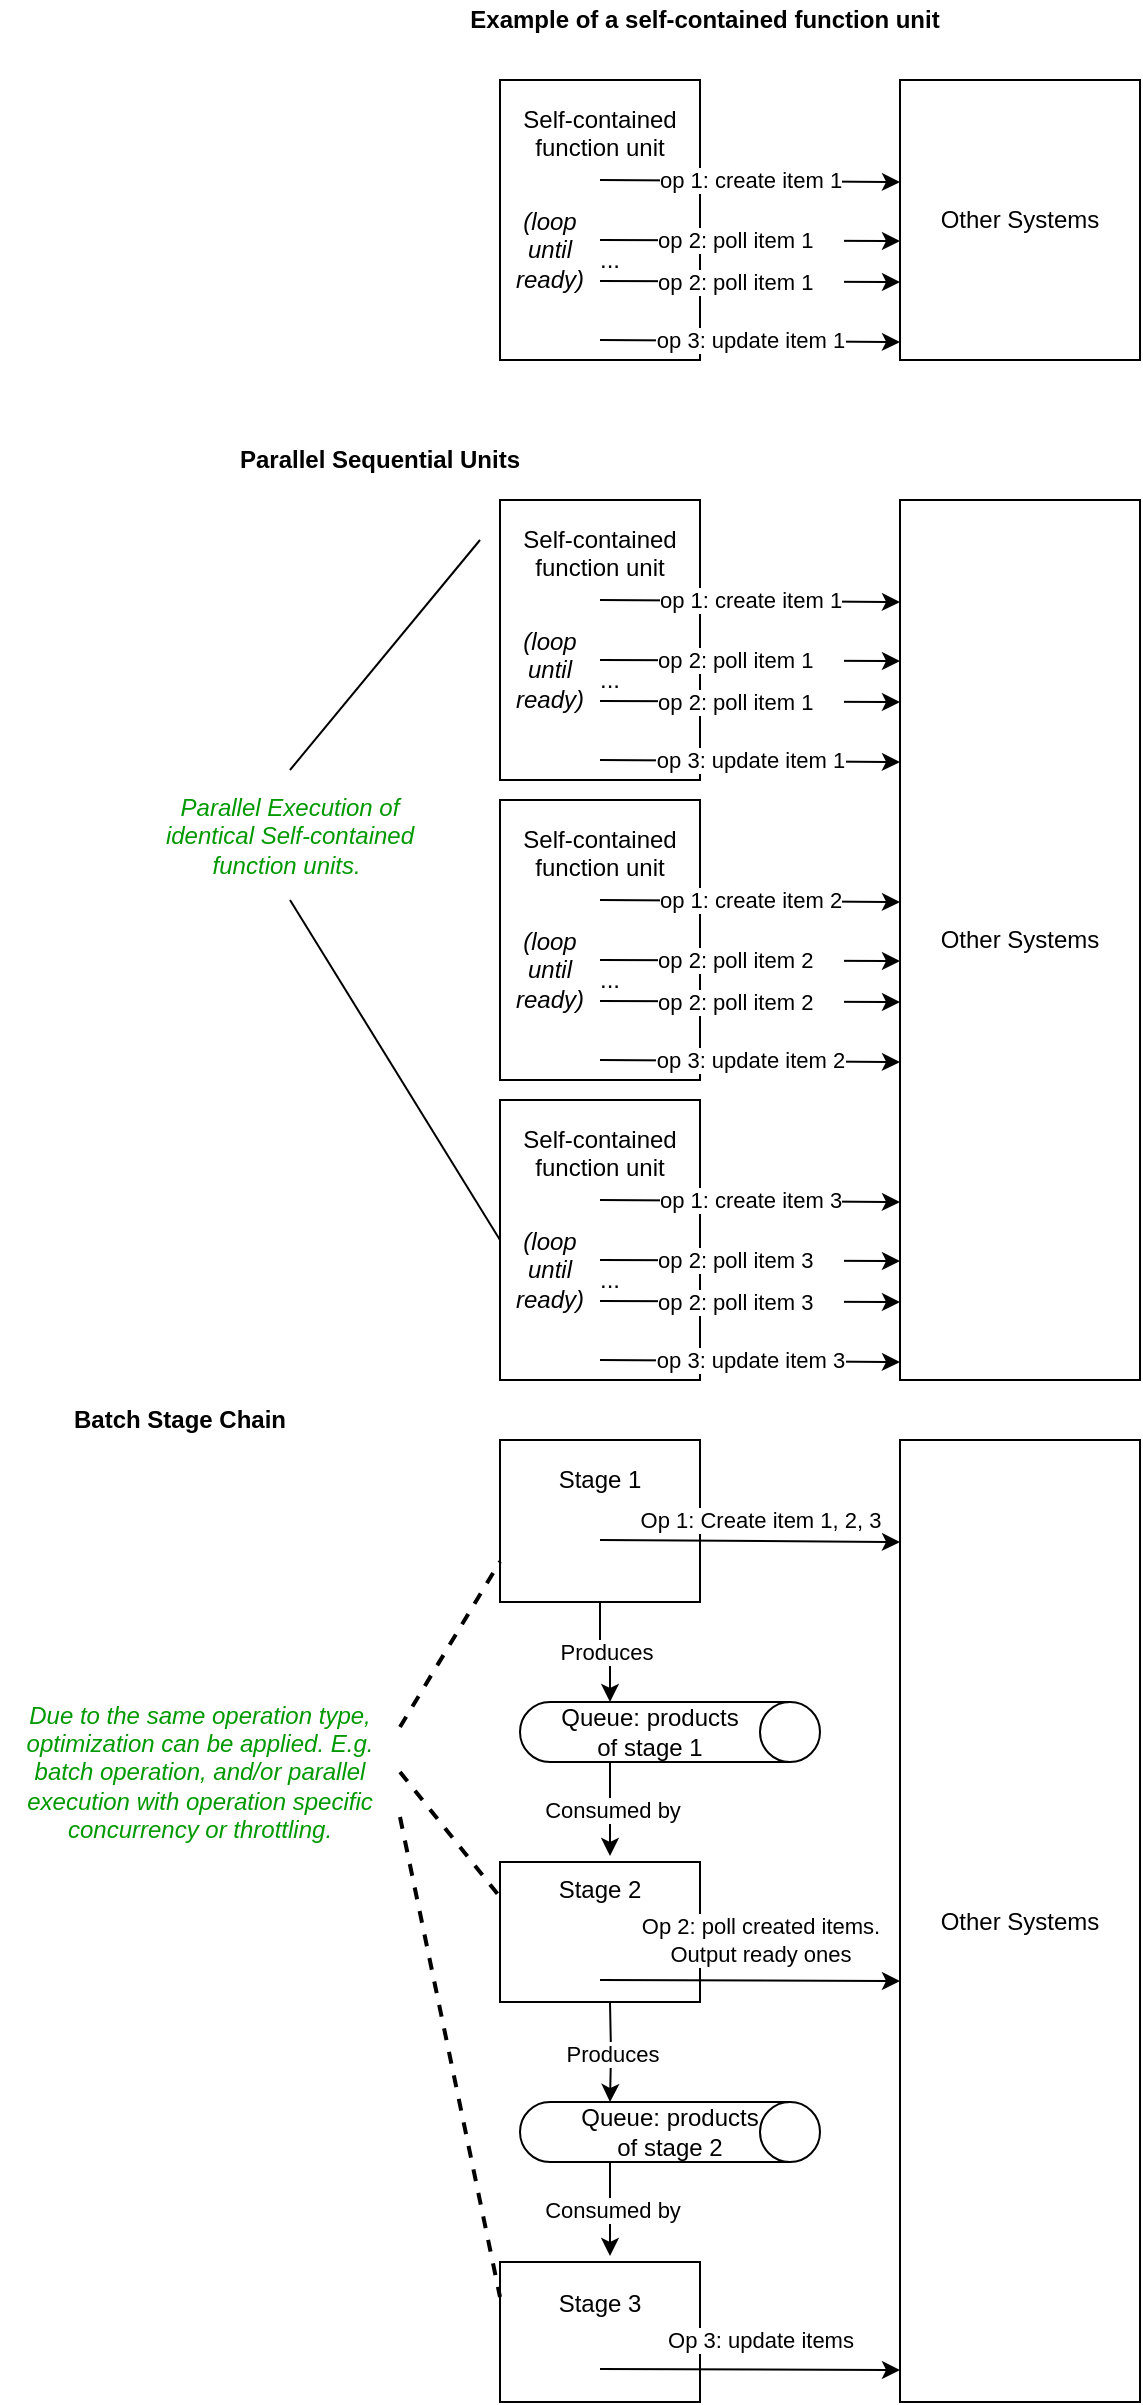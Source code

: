 <mxfile version="14.1.8" type="device" pages="3"><diagram id="ANf4LsD5ik5dyZ00r7qs" name="batch-stage-chain"><mxGraphModel dx="1088" dy="688" grid="1" gridSize="10" guides="1" tooltips="1" connect="1" arrows="1" fold="1" page="1" pageScale="1" pageWidth="827" pageHeight="1169" math="0" shadow="0"><root><mxCell id="0"/><mxCell id="1" parent="0"/><mxCell id="GE5ztYIzbdlm881tXVip-1" value="Self-contained function unit&lt;br&gt;&lt;br&gt;&lt;br&gt;&lt;br&gt;&lt;br&gt;&lt;br&gt;&lt;br&gt;" style="rounded=0;whiteSpace=wrap;html=1;" vertex="1" parent="1"><mxGeometry x="270" y="60" width="100" height="140" as="geometry"/></mxCell><mxCell id="GE5ztYIzbdlm881tXVip-2" value="op 1: create item 1" style="endArrow=classic;html=1;" edge="1" parent="1"><mxGeometry width="50" height="50" relative="1" as="geometry"><mxPoint x="320" y="110" as="sourcePoint"/><mxPoint x="470" y="111" as="targetPoint"/></mxGeometry></mxCell><mxCell id="GE5ztYIzbdlm881tXVip-3" value="op 2: poll item 1&amp;nbsp; &amp;nbsp; &amp;nbsp;" style="endArrow=classic;html=1;" edge="1" parent="1"><mxGeometry width="50" height="50" relative="1" as="geometry"><mxPoint x="320" y="140" as="sourcePoint"/><mxPoint x="470" y="140.5" as="targetPoint"/></mxGeometry></mxCell><mxCell id="GE5ztYIzbdlm881tXVip-4" value="op 3: update item 1" style="endArrow=classic;html=1;" edge="1" parent="1"><mxGeometry width="50" height="50" relative="1" as="geometry"><mxPoint x="320" y="190" as="sourcePoint"/><mxPoint x="470" y="191" as="targetPoint"/></mxGeometry></mxCell><mxCell id="GE5ztYIzbdlm881tXVip-22" value="Other Systems" style="rounded=0;whiteSpace=wrap;html=1;" vertex="1" parent="1"><mxGeometry x="470" y="60" width="120" height="140" as="geometry"/></mxCell><mxCell id="GE5ztYIzbdlm881tXVip-33" value="Other Systems" style="rounded=0;whiteSpace=wrap;html=1;" vertex="1" parent="1"><mxGeometry x="470" y="270" width="120" height="440" as="geometry"/></mxCell><mxCell id="GE5ztYIzbdlm881tXVip-34" value="" style="endArrow=none;html=1;exitX=0.5;exitY=0;exitDx=0;exitDy=0;" edge="1" parent="1" source="GE5ztYIzbdlm881tXVip-35"><mxGeometry width="50" height="50" relative="1" as="geometry"><mxPoint x="200" y="390" as="sourcePoint"/><mxPoint x="260" y="290" as="targetPoint"/></mxGeometry></mxCell><mxCell id="GE5ztYIzbdlm881tXVip-35" value="Parallel Execution of identical Self-contained function units.&amp;nbsp;" style="text;html=1;strokeColor=none;fillColor=none;align=center;verticalAlign=middle;whiteSpace=wrap;rounded=0;fontStyle=2;fontColor=#009900;" vertex="1" parent="1"><mxGeometry x="90" y="405" width="150" height="65" as="geometry"/></mxCell><mxCell id="GE5ztYIzbdlm881tXVip-36" value="" style="endArrow=none;html=1;exitX=0.5;exitY=1;exitDx=0;exitDy=0;" edge="1" parent="1" source="GE5ztYIzbdlm881tXVip-35"><mxGeometry width="50" height="50" relative="1" as="geometry"><mxPoint x="210" y="400" as="sourcePoint"/><mxPoint x="270" y="640" as="targetPoint"/></mxGeometry></mxCell><mxCell id="GE5ztYIzbdlm881tXVip-37" value="Parallel Sequential Units" style="text;html=1;strokeColor=none;fillColor=none;align=center;verticalAlign=middle;whiteSpace=wrap;rounded=0;fontStyle=1" vertex="1" parent="1"><mxGeometry x="130" y="240" width="160" height="20" as="geometry"/></mxCell><mxCell id="GE5ztYIzbdlm881tXVip-60" value="Produces" style="edgeStyle=orthogonalEdgeStyle;rounded=0;orthogonalLoop=1;jettySize=auto;html=1;exitX=0.5;exitY=1;exitDx=0;exitDy=0;entryX=0;entryY=0;entryDx=0;entryDy=105;entryPerimeter=0;" edge="1" parent="1" source="GE5ztYIzbdlm881tXVip-38" target="GE5ztYIzbdlm881tXVip-58"><mxGeometry relative="1" as="geometry"/></mxCell><mxCell id="GE5ztYIzbdlm881tXVip-38" value="Stage 1&lt;br&gt;&lt;br&gt;&lt;br&gt;&lt;br&gt;" style="rounded=0;whiteSpace=wrap;html=1;" vertex="1" parent="1"><mxGeometry x="270" y="740" width="100" height="81" as="geometry"/></mxCell><mxCell id="GE5ztYIzbdlm881tXVip-39" value="Op 1: Create item 1, 2, 3" style="endArrow=classic;html=1;" edge="1" parent="1"><mxGeometry x="0.066" y="11" width="50" height="50" relative="1" as="geometry"><mxPoint x="320" y="790" as="sourcePoint"/><mxPoint x="470" y="791" as="targetPoint"/><mxPoint as="offset"/></mxGeometry></mxCell><mxCell id="GE5ztYIzbdlm881tXVip-43" value="Stage 2&lt;br&gt;&lt;br&gt;&lt;br&gt;&lt;br&gt;" style="rounded=0;whiteSpace=wrap;html=1;" vertex="1" parent="1"><mxGeometry x="270" y="951" width="100" height="70" as="geometry"/></mxCell><mxCell id="GE5ztYIzbdlm881tXVip-45" value="Op 2: poll created items. &lt;br&gt;Output ready ones" style="endArrow=classic;html=1;" edge="1" parent="1"><mxGeometry x="0.066" y="20" width="50" height="50" relative="1" as="geometry"><mxPoint x="320" y="1010" as="sourcePoint"/><mxPoint x="470" y="1010.5" as="targetPoint"/><mxPoint as="offset"/></mxGeometry></mxCell><mxCell id="GE5ztYIzbdlm881tXVip-53" value="Other Systems" style="rounded=0;whiteSpace=wrap;html=1;" vertex="1" parent="1"><mxGeometry x="470" y="740" width="120" height="481" as="geometry"/></mxCell><mxCell id="GE5ztYIzbdlm881tXVip-57" value="Batch Stage Chain" style="text;html=1;strokeColor=none;fillColor=none;align=center;verticalAlign=middle;whiteSpace=wrap;rounded=0;fontStyle=1" vertex="1" parent="1"><mxGeometry x="30" y="720" width="160" height="20" as="geometry"/></mxCell><mxCell id="GE5ztYIzbdlm881tXVip-58" value="" style="shape=cylinder3;whiteSpace=wrap;html=1;boundedLbl=1;backgroundOutline=1;size=15;rotation=90;" vertex="1" parent="1"><mxGeometry x="340" y="811" width="30" height="150" as="geometry"/></mxCell><mxCell id="GE5ztYIzbdlm881tXVip-61" value="Consumed by" style="edgeStyle=orthogonalEdgeStyle;rounded=0;orthogonalLoop=1;jettySize=auto;html=1;exitX=1;exitY=0;exitDx=0;exitDy=105;exitPerimeter=0;" edge="1" parent="1" source="GE5ztYIzbdlm881tXVip-58"><mxGeometry relative="1" as="geometry"><mxPoint x="325" y="948" as="targetPoint"/></mxGeometry></mxCell><mxCell id="GE5ztYIzbdlm881tXVip-59" value="Queue: products &lt;br&gt;of stage 1" style="text;html=1;strokeColor=none;fillColor=none;align=center;verticalAlign=middle;whiteSpace=wrap;rounded=0;" vertex="1" parent="1"><mxGeometry x="290" y="876" width="110" height="20" as="geometry"/></mxCell><mxCell id="GE5ztYIzbdlm881tXVip-62" value="Produces" style="edgeStyle=orthogonalEdgeStyle;rounded=0;orthogonalLoop=1;jettySize=auto;html=1;exitX=0.5;exitY=1;exitDx=0;exitDy=0;entryX=0;entryY=0;entryDx=0;entryDy=105;entryPerimeter=0;" edge="1" parent="1" target="GE5ztYIzbdlm881tXVip-63"><mxGeometry relative="1" as="geometry"><mxPoint x="325" y="1021" as="sourcePoint"/></mxGeometry></mxCell><mxCell id="GE5ztYIzbdlm881tXVip-63" value="" style="shape=cylinder3;whiteSpace=wrap;html=1;boundedLbl=1;backgroundOutline=1;size=15;rotation=90;" vertex="1" parent="1"><mxGeometry x="340" y="1011" width="30" height="150" as="geometry"/></mxCell><mxCell id="GE5ztYIzbdlm881tXVip-64" value="Consumed by" style="edgeStyle=orthogonalEdgeStyle;rounded=0;orthogonalLoop=1;jettySize=auto;html=1;exitX=1;exitY=0;exitDx=0;exitDy=105;exitPerimeter=0;" edge="1" parent="1" source="GE5ztYIzbdlm881tXVip-63"><mxGeometry relative="1" as="geometry"><mxPoint x="325" y="1148" as="targetPoint"/></mxGeometry></mxCell><mxCell id="GE5ztYIzbdlm881tXVip-65" value="Queue: products &lt;br&gt;of stage 2" style="text;html=1;strokeColor=none;fillColor=none;align=center;verticalAlign=middle;whiteSpace=wrap;rounded=0;" vertex="1" parent="1"><mxGeometry x="290" y="1076" width="130" height="20" as="geometry"/></mxCell><mxCell id="GE5ztYIzbdlm881tXVip-66" value="Stage 3&lt;br&gt;&lt;br&gt;&lt;br&gt;" style="rounded=0;whiteSpace=wrap;html=1;" vertex="1" parent="1"><mxGeometry x="270" y="1151" width="100" height="70" as="geometry"/></mxCell><mxCell id="GE5ztYIzbdlm881tXVip-67" value="Op 3: update items" style="endArrow=classic;html=1;" edge="1" parent="1"><mxGeometry x="0.066" y="15" width="50" height="50" relative="1" as="geometry"><mxPoint x="320" y="1204.5" as="sourcePoint"/><mxPoint x="470" y="1205" as="targetPoint"/><mxPoint as="offset"/></mxGeometry></mxCell><mxCell id="GE5ztYIzbdlm881tXVip-68" value="Due to the same operation type, optimization can be applied. E.g. batch operation, and/or parallel execution with operation specific concurrency or throttling." style="text;html=1;strokeColor=none;fillColor=none;align=center;verticalAlign=middle;whiteSpace=wrap;rounded=0;fontStyle=2;fontColor=#009900;" vertex="1" parent="1"><mxGeometry x="20" y="861" width="200" height="90" as="geometry"/></mxCell><mxCell id="GE5ztYIzbdlm881tXVip-69" value="" style="endArrow=none;dashed=1;html=1;strokeWidth=2;entryX=0;entryY=0.75;entryDx=0;entryDy=0;exitX=1;exitY=0.25;exitDx=0;exitDy=0;" edge="1" parent="1" source="GE5ztYIzbdlm881tXVip-68" target="GE5ztYIzbdlm881tXVip-38"><mxGeometry width="50" height="50" relative="1" as="geometry"><mxPoint x="90" y="870" as="sourcePoint"/><mxPoint x="140" y="820" as="targetPoint"/></mxGeometry></mxCell><mxCell id="GE5ztYIzbdlm881tXVip-70" value="" style="endArrow=none;dashed=1;html=1;strokeWidth=2;entryX=0;entryY=0.25;entryDx=0;entryDy=0;exitX=1;exitY=0.5;exitDx=0;exitDy=0;" edge="1" parent="1" source="GE5ztYIzbdlm881tXVip-68" target="GE5ztYIzbdlm881tXVip-43"><mxGeometry width="50" height="50" relative="1" as="geometry"><mxPoint x="230" y="893.5" as="sourcePoint"/><mxPoint x="290" y="810.75" as="targetPoint"/></mxGeometry></mxCell><mxCell id="GE5ztYIzbdlm881tXVip-71" value="" style="endArrow=none;dashed=1;html=1;strokeWidth=2;entryX=0;entryY=0.25;entryDx=0;entryDy=0;exitX=1;exitY=0.75;exitDx=0;exitDy=0;" edge="1" parent="1" source="GE5ztYIzbdlm881tXVip-68" target="GE5ztYIzbdlm881tXVip-66"><mxGeometry width="50" height="50" relative="1" as="geometry"><mxPoint x="230" y="916" as="sourcePoint"/><mxPoint x="290" y="978.5" as="targetPoint"/></mxGeometry></mxCell><mxCell id="GE5ztYIzbdlm881tXVip-72" value="Example of a self-contained function unit" style="text;html=1;strokeColor=none;fillColor=none;align=center;verticalAlign=middle;whiteSpace=wrap;rounded=0;fontStyle=1" vertex="1" parent="1"><mxGeometry x="240" y="20" width="265" height="20" as="geometry"/></mxCell><mxCell id="GE5ztYIzbdlm881tXVip-74" value="op 2: poll item 1&amp;nbsp; &amp;nbsp; &amp;nbsp;" style="endArrow=classic;html=1;" edge="1" parent="1"><mxGeometry width="50" height="50" relative="1" as="geometry"><mxPoint x="320" y="160.5" as="sourcePoint"/><mxPoint x="470" y="161" as="targetPoint"/></mxGeometry></mxCell><mxCell id="GE5ztYIzbdlm881tXVip-75" value="(loop until ready)" style="text;html=1;strokeColor=none;fillColor=none;align=center;verticalAlign=middle;whiteSpace=wrap;rounded=0;fontStyle=2" vertex="1" parent="1"><mxGeometry x="270" y="130" width="50" height="30" as="geometry"/></mxCell><mxCell id="GE5ztYIzbdlm881tXVip-85" value="..." style="text;html=1;strokeColor=none;fillColor=none;align=center;verticalAlign=middle;whiteSpace=wrap;rounded=0;fontColor=#000000;" vertex="1" parent="1"><mxGeometry x="305" y="140" width="40" height="20" as="geometry"/></mxCell><mxCell id="GE5ztYIzbdlm881tXVip-88" value="Self-contained function unit&lt;br&gt;&lt;br&gt;&lt;br&gt;&lt;br&gt;&lt;br&gt;&lt;br&gt;&lt;br&gt;" style="rounded=0;whiteSpace=wrap;html=1;" vertex="1" parent="1"><mxGeometry x="270" y="270" width="100" height="140" as="geometry"/></mxCell><mxCell id="GE5ztYIzbdlm881tXVip-89" value="op 1: create item 1" style="endArrow=classic;html=1;" edge="1" parent="1"><mxGeometry width="50" height="50" relative="1" as="geometry"><mxPoint x="320" y="320" as="sourcePoint"/><mxPoint x="470" y="321" as="targetPoint"/></mxGeometry></mxCell><mxCell id="GE5ztYIzbdlm881tXVip-90" value="op 2: poll item 1&amp;nbsp; &amp;nbsp; &amp;nbsp;" style="endArrow=classic;html=1;" edge="1" parent="1"><mxGeometry width="50" height="50" relative="1" as="geometry"><mxPoint x="320" y="350" as="sourcePoint"/><mxPoint x="470" y="350.5" as="targetPoint"/></mxGeometry></mxCell><mxCell id="GE5ztYIzbdlm881tXVip-91" value="op 3: update item 1" style="endArrow=classic;html=1;" edge="1" parent="1"><mxGeometry width="50" height="50" relative="1" as="geometry"><mxPoint x="320" y="400" as="sourcePoint"/><mxPoint x="470" y="401" as="targetPoint"/></mxGeometry></mxCell><mxCell id="GE5ztYIzbdlm881tXVip-92" value="op 2: poll item 1&amp;nbsp; &amp;nbsp; &amp;nbsp;" style="endArrow=classic;html=1;" edge="1" parent="1"><mxGeometry width="50" height="50" relative="1" as="geometry"><mxPoint x="320" y="370.5" as="sourcePoint"/><mxPoint x="470" y="371" as="targetPoint"/></mxGeometry></mxCell><mxCell id="GE5ztYIzbdlm881tXVip-93" value="(loop until ready)" style="text;html=1;strokeColor=none;fillColor=none;align=center;verticalAlign=middle;whiteSpace=wrap;rounded=0;fontStyle=2" vertex="1" parent="1"><mxGeometry x="270" y="340" width="50" height="30" as="geometry"/></mxCell><mxCell id="GE5ztYIzbdlm881tXVip-94" value="..." style="text;html=1;strokeColor=none;fillColor=none;align=center;verticalAlign=middle;whiteSpace=wrap;rounded=0;fontColor=#000000;" vertex="1" parent="1"><mxGeometry x="305" y="350" width="40" height="20" as="geometry"/></mxCell><mxCell id="GE5ztYIzbdlm881tXVip-96" value="Self-contained function unit&lt;br&gt;&lt;br&gt;&lt;br&gt;&lt;br&gt;&lt;br&gt;&lt;br&gt;&lt;br&gt;" style="rounded=0;whiteSpace=wrap;html=1;" vertex="1" parent="1"><mxGeometry x="270" y="420" width="100" height="140" as="geometry"/></mxCell><mxCell id="GE5ztYIzbdlm881tXVip-97" value="op 1: create item 2" style="endArrow=classic;html=1;" edge="1" parent="1"><mxGeometry width="50" height="50" relative="1" as="geometry"><mxPoint x="320" y="470" as="sourcePoint"/><mxPoint x="470" y="471" as="targetPoint"/></mxGeometry></mxCell><mxCell id="GE5ztYIzbdlm881tXVip-98" value="op 2: poll item 2&amp;nbsp; &amp;nbsp; &amp;nbsp;" style="endArrow=classic;html=1;" edge="1" parent="1"><mxGeometry width="50" height="50" relative="1" as="geometry"><mxPoint x="320" y="500" as="sourcePoint"/><mxPoint x="470" y="500.5" as="targetPoint"/></mxGeometry></mxCell><mxCell id="GE5ztYIzbdlm881tXVip-99" value="op 3: update item 2" style="endArrow=classic;html=1;" edge="1" parent="1"><mxGeometry width="50" height="50" relative="1" as="geometry"><mxPoint x="320" y="550" as="sourcePoint"/><mxPoint x="470" y="551" as="targetPoint"/></mxGeometry></mxCell><mxCell id="GE5ztYIzbdlm881tXVip-100" value="op 2: poll item 2&amp;nbsp; &amp;nbsp; &amp;nbsp;" style="endArrow=classic;html=1;" edge="1" parent="1"><mxGeometry width="50" height="50" relative="1" as="geometry"><mxPoint x="320" y="520.5" as="sourcePoint"/><mxPoint x="470" y="521" as="targetPoint"/></mxGeometry></mxCell><mxCell id="GE5ztYIzbdlm881tXVip-101" value="(loop until ready)" style="text;html=1;strokeColor=none;fillColor=none;align=center;verticalAlign=middle;whiteSpace=wrap;rounded=0;fontStyle=2" vertex="1" parent="1"><mxGeometry x="270" y="490" width="50" height="30" as="geometry"/></mxCell><mxCell id="GE5ztYIzbdlm881tXVip-102" value="..." style="text;html=1;strokeColor=none;fillColor=none;align=center;verticalAlign=middle;whiteSpace=wrap;rounded=0;fontColor=#000000;" vertex="1" parent="1"><mxGeometry x="305" y="500" width="40" height="20" as="geometry"/></mxCell><mxCell id="GE5ztYIzbdlm881tXVip-104" value="Self-contained function unit&lt;br&gt;&lt;br&gt;&lt;br&gt;&lt;br&gt;&lt;br&gt;&lt;br&gt;&lt;br&gt;" style="rounded=0;whiteSpace=wrap;html=1;" vertex="1" parent="1"><mxGeometry x="270" y="570" width="100" height="140" as="geometry"/></mxCell><mxCell id="GE5ztYIzbdlm881tXVip-105" value="op 1: create item 3" style="endArrow=classic;html=1;" edge="1" parent="1"><mxGeometry width="50" height="50" relative="1" as="geometry"><mxPoint x="320" y="620" as="sourcePoint"/><mxPoint x="470" y="621" as="targetPoint"/></mxGeometry></mxCell><mxCell id="GE5ztYIzbdlm881tXVip-106" value="op 2: poll item 3&amp;nbsp; &amp;nbsp; &amp;nbsp;" style="endArrow=classic;html=1;" edge="1" parent="1"><mxGeometry width="50" height="50" relative="1" as="geometry"><mxPoint x="320" y="650" as="sourcePoint"/><mxPoint x="470" y="650.5" as="targetPoint"/></mxGeometry></mxCell><mxCell id="GE5ztYIzbdlm881tXVip-107" value="op 3: update item 3" style="endArrow=classic;html=1;" edge="1" parent="1"><mxGeometry width="50" height="50" relative="1" as="geometry"><mxPoint x="320" y="700" as="sourcePoint"/><mxPoint x="470" y="701" as="targetPoint"/></mxGeometry></mxCell><mxCell id="GE5ztYIzbdlm881tXVip-108" value="op 2: poll item 3&amp;nbsp; &amp;nbsp; &amp;nbsp;" style="endArrow=classic;html=1;" edge="1" parent="1"><mxGeometry width="50" height="50" relative="1" as="geometry"><mxPoint x="320" y="670.5" as="sourcePoint"/><mxPoint x="470" y="671" as="targetPoint"/></mxGeometry></mxCell><mxCell id="GE5ztYIzbdlm881tXVip-109" value="(loop until ready)" style="text;html=1;strokeColor=none;fillColor=none;align=center;verticalAlign=middle;whiteSpace=wrap;rounded=0;fontStyle=2" vertex="1" parent="1"><mxGeometry x="270" y="640" width="50" height="30" as="geometry"/></mxCell><mxCell id="GE5ztYIzbdlm881tXVip-110" value="..." style="text;html=1;strokeColor=none;fillColor=none;align=center;verticalAlign=middle;whiteSpace=wrap;rounded=0;fontColor=#000000;" vertex="1" parent="1"><mxGeometry x="305" y="650" width="40" height="20" as="geometry"/></mxCell></root></mxGraphModel></diagram><diagram id="rqZ0bxsMeV5jnwaI2-hS" name="request-aggregator"><mxGraphModel dx="1088" dy="688" grid="1" gridSize="10" guides="1" tooltips="1" connect="1" arrows="1" fold="1" page="1" pageScale="1" pageWidth="827" pageHeight="1169" math="0" shadow="0"><root><mxCell id="PCWPPuutXN7KAOdBvH5v-0"/><mxCell id="PCWPPuutXN7KAOdBvH5v-1" parent="PCWPPuutXN7KAOdBvH5v-0"/></root></mxGraphModel></diagram><diagram id="qxgaPpOKSwztleFrayyZ" name="rolling-poller-window"><mxGraphModel dx="1088" dy="688" grid="1" gridSize="10" guides="1" tooltips="1" connect="1" arrows="1" fold="1" page="1" pageScale="1" pageWidth="827" pageHeight="1169" math="0" shadow="0"><root><mxCell id="h6gsj_i4I4jaPWYUohGx-0"/><mxCell id="h6gsj_i4I4jaPWYUohGx-1" parent="h6gsj_i4I4jaPWYUohGx-0"/></root></mxGraphModel></diagram></mxfile>